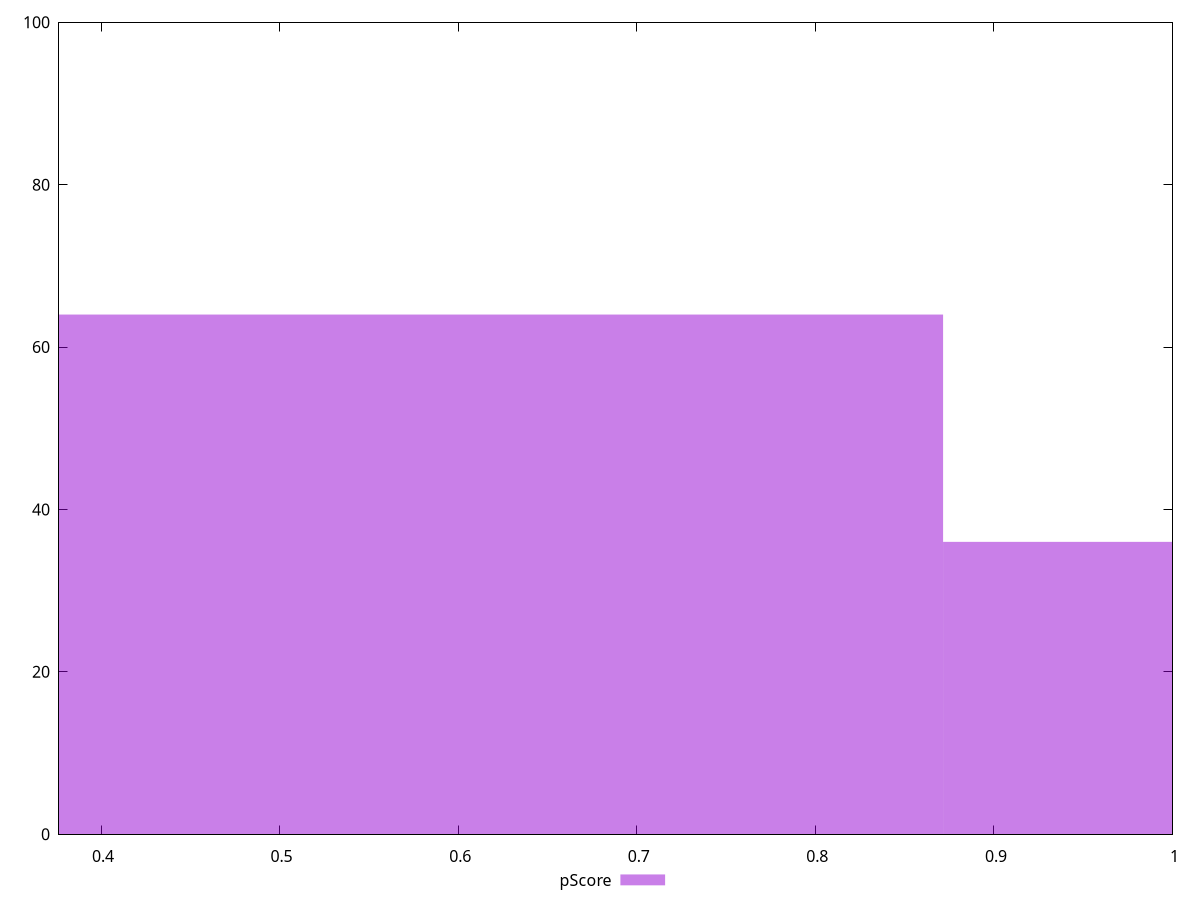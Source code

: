 reset

$pScore <<EOF
1.1620491152587105 36
0.5810245576293552 64
EOF

set key outside below
set boxwidth 0.5810245576293552
set xrange [0.3764705882352941:1]
set yrange [0:100]
set trange [0:100]
set style fill transparent solid 0.5 noborder
set terminal svg size 640, 490 enhanced background rgb 'white'
set output "reprap/offscreen-images/samples/pages+cached+noexternal+nomedia+nocss+nojs/pScore/histogram.svg"

plot $pScore title "pScore" with boxes

reset
